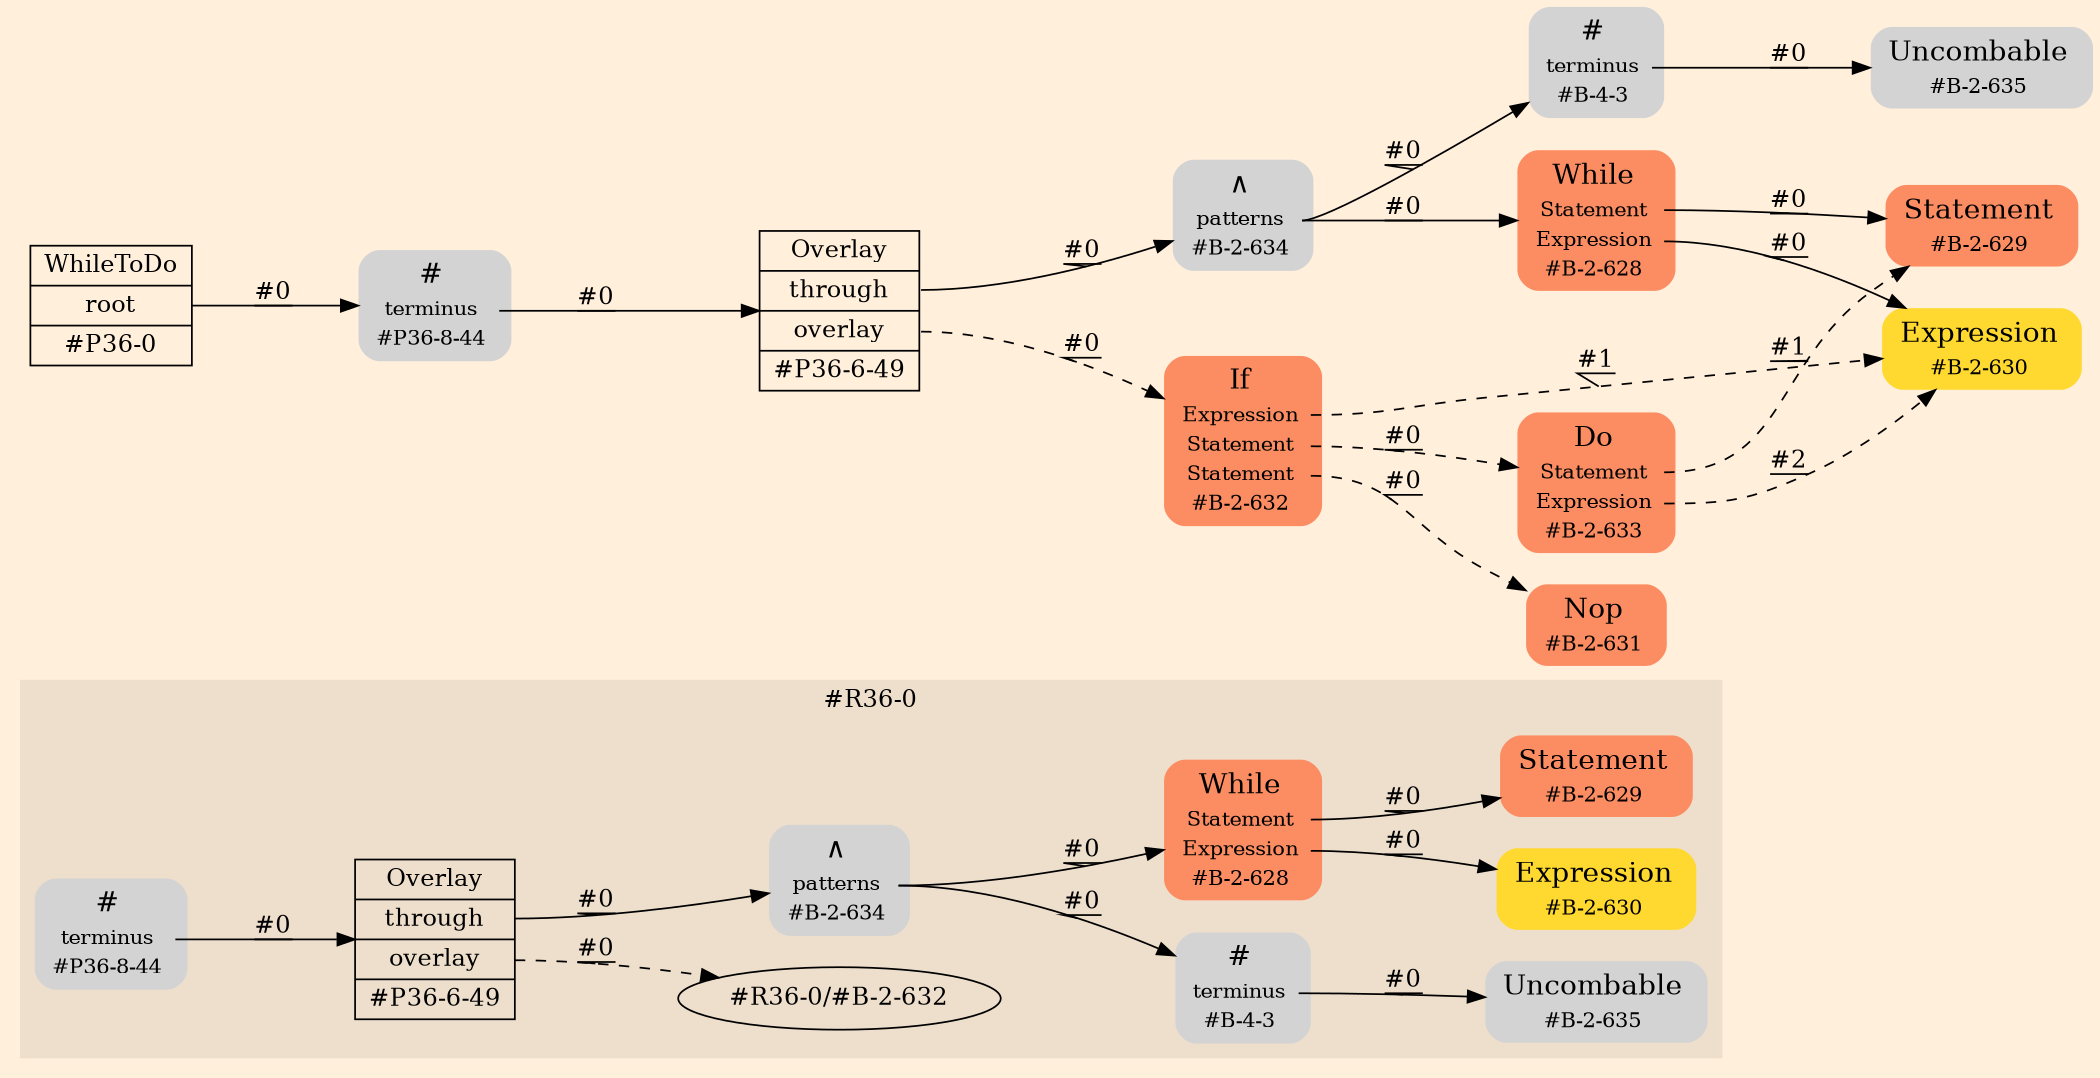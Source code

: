 digraph Inferno {
graph [
rankdir = "LR"
ranksep = 1.0
size = "14,20"
bgcolor = antiquewhite1
color = black
fontcolor = black
];
node [
];
subgraph "cluster#R36-0" {
label = "#R36-0"
style = "filled"
color = antiquewhite2
"#R36-0/#B-2-635" [
shape = "plaintext"
label = <<TABLE BORDER="0" CELLBORDER="0" CELLSPACING="0">
 <TR>
  <TD><FONT POINT-SIZE="16.0">Uncombable</FONT></TD>
  <TD></TD>
 </TR>
 <TR>
  <TD>#B-2-635</TD>
  <TD PORT="port0"></TD>
 </TR>
</TABLE>>
style = "rounded,filled"
fontsize = "12"
];
"#R36-0/#B-4-3" [
shape = "plaintext"
label = <<TABLE BORDER="0" CELLBORDER="0" CELLSPACING="0">
 <TR>
  <TD><FONT POINT-SIZE="16.0">#</FONT></TD>
  <TD></TD>
 </TR>
 <TR>
  <TD>terminus</TD>
  <TD PORT="port0"></TD>
 </TR>
 <TR>
  <TD>#B-4-3</TD>
  <TD PORT="port1"></TD>
 </TR>
</TABLE>>
style = "rounded,filled"
fontsize = "12"
];
"#R36-0/#P36-8-44" [
shape = "plaintext"
label = <<TABLE BORDER="0" CELLBORDER="0" CELLSPACING="0">
 <TR>
  <TD><FONT POINT-SIZE="16.0">#</FONT></TD>
  <TD></TD>
 </TR>
 <TR>
  <TD>terminus</TD>
  <TD PORT="port0"></TD>
 </TR>
 <TR>
  <TD>#P36-8-44</TD>
  <TD PORT="port1"></TD>
 </TR>
</TABLE>>
style = "rounded,filled"
fontsize = "12"
];
"#R36-0/#P36-6-49" [
shape = "record"
fillcolor = antiquewhite2
label = "<fixed> Overlay | <port0> through | <port1> overlay | <port2> #P36-6-49"
style = "filled"
fontsize = "14"
color = black
fontcolor = black
];
"#R36-0/#B-2-630" [
shape = "plaintext"
fillcolor = "/set28/6"
label = <<TABLE BORDER="0" CELLBORDER="0" CELLSPACING="0">
 <TR>
  <TD><FONT POINT-SIZE="16.0">Expression</FONT></TD>
  <TD></TD>
 </TR>
 <TR>
  <TD>#B-2-630</TD>
  <TD PORT="port0"></TD>
 </TR>
</TABLE>>
style = "rounded,filled"
fontsize = "12"
];
"#R36-0/#B-2-634" [
shape = "plaintext"
label = <<TABLE BORDER="0" CELLBORDER="0" CELLSPACING="0">
 <TR>
  <TD><FONT POINT-SIZE="16.0">∧</FONT></TD>
  <TD></TD>
 </TR>
 <TR>
  <TD>patterns</TD>
  <TD PORT="port0"></TD>
 </TR>
 <TR>
  <TD>#B-2-634</TD>
  <TD PORT="port1"></TD>
 </TR>
</TABLE>>
style = "rounded,filled"
fontsize = "12"
];
"#R36-0/#B-2-629" [
shape = "plaintext"
fillcolor = "/set28/2"
label = <<TABLE BORDER="0" CELLBORDER="0" CELLSPACING="0">
 <TR>
  <TD><FONT POINT-SIZE="16.0">Statement</FONT></TD>
  <TD></TD>
 </TR>
 <TR>
  <TD>#B-2-629</TD>
  <TD PORT="port0"></TD>
 </TR>
</TABLE>>
style = "rounded,filled"
fontsize = "12"
];
"#R36-0/#B-2-628" [
shape = "plaintext"
fillcolor = "/set28/2"
label = <<TABLE BORDER="0" CELLBORDER="0" CELLSPACING="0">
 <TR>
  <TD><FONT POINT-SIZE="16.0">While</FONT></TD>
  <TD></TD>
 </TR>
 <TR>
  <TD>Statement</TD>
  <TD PORT="port0"></TD>
 </TR>
 <TR>
  <TD>Expression</TD>
  <TD PORT="port1"></TD>
 </TR>
 <TR>
  <TD>#B-2-628</TD>
  <TD PORT="port2"></TD>
 </TR>
</TABLE>>
style = "rounded,filled"
fontsize = "12"
];
"#R36-0/#B-4-3":port0 -> "#R36-0/#B-2-635" [style="solid"
label = "#0"
decorate = true
color = black
fontcolor = black
];
"#R36-0/#P36-8-44":port0 -> "#R36-0/#P36-6-49" [style="solid"
label = "#0"
decorate = true
color = black
fontcolor = black
];
"#R36-0/#P36-6-49":port0 -> "#R36-0/#B-2-634" [style="solid"
label = "#0"
decorate = true
color = black
fontcolor = black
];
"#R36-0/#P36-6-49":port1 -> "#R36-0/#B-2-632" [style="dashed"
label = "#0"
decorate = true
color = black
fontcolor = black
];
"#R36-0/#B-2-634":port0 -> "#R36-0/#B-2-628" [style="solid"
label = "#0"
decorate = true
color = black
fontcolor = black
];
"#R36-0/#B-2-634":port0 -> "#R36-0/#B-4-3" [style="solid"
label = "#0"
decorate = true
color = black
fontcolor = black
];
"#R36-0/#B-2-628":port0 -> "#R36-0/#B-2-629" [style="solid"
label = "#0"
decorate = true
color = black
fontcolor = black
];
"#R36-0/#B-2-628":port1 -> "#R36-0/#B-2-630" [style="solid"
label = "#0"
decorate = true
color = black
fontcolor = black
];
}
"CR#P36-0" [
shape = "record"
fillcolor = antiquewhite1
label = "<fixed> WhileToDo | <port0> root | <port1> #P36-0"
style = "filled"
fontsize = "14"
color = black
fontcolor = black
];
"#P36-8-44" [
shape = "plaintext"
label = <<TABLE BORDER="0" CELLBORDER="0" CELLSPACING="0">
 <TR>
  <TD><FONT POINT-SIZE="16.0">#</FONT></TD>
  <TD></TD>
 </TR>
 <TR>
  <TD>terminus</TD>
  <TD PORT="port0"></TD>
 </TR>
 <TR>
  <TD>#P36-8-44</TD>
  <TD PORT="port1"></TD>
 </TR>
</TABLE>>
style = "rounded,filled"
fontsize = "12"
];
"#P36-6-49" [
shape = "record"
fillcolor = antiquewhite1
label = "<fixed> Overlay | <port0> through | <port1> overlay | <port2> #P36-6-49"
style = "filled"
fontsize = "14"
color = black
fontcolor = black
];
"#B-2-634" [
shape = "plaintext"
label = <<TABLE BORDER="0" CELLBORDER="0" CELLSPACING="0">
 <TR>
  <TD><FONT POINT-SIZE="16.0">∧</FONT></TD>
  <TD></TD>
 </TR>
 <TR>
  <TD>patterns</TD>
  <TD PORT="port0"></TD>
 </TR>
 <TR>
  <TD>#B-2-634</TD>
  <TD PORT="port1"></TD>
 </TR>
</TABLE>>
style = "rounded,filled"
fontsize = "12"
];
"#B-2-628" [
shape = "plaintext"
fillcolor = "/set28/2"
label = <<TABLE BORDER="0" CELLBORDER="0" CELLSPACING="0">
 <TR>
  <TD><FONT POINT-SIZE="16.0">While</FONT></TD>
  <TD></TD>
 </TR>
 <TR>
  <TD>Statement</TD>
  <TD PORT="port0"></TD>
 </TR>
 <TR>
  <TD>Expression</TD>
  <TD PORT="port1"></TD>
 </TR>
 <TR>
  <TD>#B-2-628</TD>
  <TD PORT="port2"></TD>
 </TR>
</TABLE>>
style = "rounded,filled"
fontsize = "12"
];
"#B-2-629" [
shape = "plaintext"
fillcolor = "/set28/2"
label = <<TABLE BORDER="0" CELLBORDER="0" CELLSPACING="0">
 <TR>
  <TD><FONT POINT-SIZE="16.0">Statement</FONT></TD>
  <TD></TD>
 </TR>
 <TR>
  <TD>#B-2-629</TD>
  <TD PORT="port0"></TD>
 </TR>
</TABLE>>
style = "rounded,filled"
fontsize = "12"
];
"#B-2-630" [
shape = "plaintext"
fillcolor = "/set28/6"
label = <<TABLE BORDER="0" CELLBORDER="0" CELLSPACING="0">
 <TR>
  <TD><FONT POINT-SIZE="16.0">Expression</FONT></TD>
  <TD></TD>
 </TR>
 <TR>
  <TD>#B-2-630</TD>
  <TD PORT="port0"></TD>
 </TR>
</TABLE>>
style = "rounded,filled"
fontsize = "12"
];
"#B-4-3" [
shape = "plaintext"
label = <<TABLE BORDER="0" CELLBORDER="0" CELLSPACING="0">
 <TR>
  <TD><FONT POINT-SIZE="16.0">#</FONT></TD>
  <TD></TD>
 </TR>
 <TR>
  <TD>terminus</TD>
  <TD PORT="port0"></TD>
 </TR>
 <TR>
  <TD>#B-4-3</TD>
  <TD PORT="port1"></TD>
 </TR>
</TABLE>>
style = "rounded,filled"
fontsize = "12"
];
"#B-2-635" [
shape = "plaintext"
label = <<TABLE BORDER="0" CELLBORDER="0" CELLSPACING="0">
 <TR>
  <TD><FONT POINT-SIZE="16.0">Uncombable</FONT></TD>
  <TD></TD>
 </TR>
 <TR>
  <TD>#B-2-635</TD>
  <TD PORT="port0"></TD>
 </TR>
</TABLE>>
style = "rounded,filled"
fontsize = "12"
];
"#B-2-632" [
shape = "plaintext"
fillcolor = "/set28/2"
label = <<TABLE BORDER="0" CELLBORDER="0" CELLSPACING="0">
 <TR>
  <TD><FONT POINT-SIZE="16.0">If</FONT></TD>
  <TD></TD>
 </TR>
 <TR>
  <TD>Expression</TD>
  <TD PORT="port0"></TD>
 </TR>
 <TR>
  <TD>Statement</TD>
  <TD PORT="port1"></TD>
 </TR>
 <TR>
  <TD>Statement</TD>
  <TD PORT="port2"></TD>
 </TR>
 <TR>
  <TD>#B-2-632</TD>
  <TD PORT="port3"></TD>
 </TR>
</TABLE>>
style = "rounded,filled"
fontsize = "12"
];
"#B-2-633" [
shape = "plaintext"
fillcolor = "/set28/2"
label = <<TABLE BORDER="0" CELLBORDER="0" CELLSPACING="0">
 <TR>
  <TD><FONT POINT-SIZE="16.0">Do</FONT></TD>
  <TD></TD>
 </TR>
 <TR>
  <TD>Statement</TD>
  <TD PORT="port0"></TD>
 </TR>
 <TR>
  <TD>Expression</TD>
  <TD PORT="port1"></TD>
 </TR>
 <TR>
  <TD>#B-2-633</TD>
  <TD PORT="port2"></TD>
 </TR>
</TABLE>>
style = "rounded,filled"
fontsize = "12"
];
"#B-2-631" [
shape = "plaintext"
fillcolor = "/set28/2"
label = <<TABLE BORDER="0" CELLBORDER="0" CELLSPACING="0">
 <TR>
  <TD><FONT POINT-SIZE="16.0">Nop</FONT></TD>
  <TD></TD>
 </TR>
 <TR>
  <TD>#B-2-631</TD>
  <TD PORT="port0"></TD>
 </TR>
</TABLE>>
style = "rounded,filled"
fontsize = "12"
];
"CR#P36-0":port0 -> "#P36-8-44" [style="solid"
label = "#0"
decorate = true
color = black
fontcolor = black
];
"#P36-8-44":port0 -> "#P36-6-49" [style="solid"
label = "#0"
decorate = true
color = black
fontcolor = black
];
"#P36-6-49":port0 -> "#B-2-634" [style="solid"
label = "#0"
decorate = true
color = black
fontcolor = black
];
"#P36-6-49":port1 -> "#B-2-632" [style="dashed"
label = "#0"
decorate = true
color = black
fontcolor = black
];
"#B-2-634":port0 -> "#B-2-628" [style="solid"
label = "#0"
decorate = true
color = black
fontcolor = black
];
"#B-2-634":port0 -> "#B-4-3" [style="solid"
label = "#0"
decorate = true
color = black
fontcolor = black
];
"#B-2-628":port0 -> "#B-2-629" [style="solid"
label = "#0"
decorate = true
color = black
fontcolor = black
];
"#B-2-628":port1 -> "#B-2-630" [style="solid"
label = "#0"
decorate = true
color = black
fontcolor = black
];
"#B-4-3":port0 -> "#B-2-635" [style="solid"
label = "#0"
decorate = true
color = black
fontcolor = black
];
"#B-2-632":port0 -> "#B-2-630" [style="dashed"
label = "#1"
decorate = true
color = black
fontcolor = black
];
"#B-2-632":port1 -> "#B-2-633" [style="dashed"
label = "#0"
decorate = true
color = black
fontcolor = black
];
"#B-2-632":port2 -> "#B-2-631" [style="dashed"
label = "#0"
decorate = true
color = black
fontcolor = black
];
"#B-2-633":port0 -> "#B-2-629" [style="dashed"
label = "#1"
decorate = true
color = black
fontcolor = black
];
"#B-2-633":port1 -> "#B-2-630" [style="dashed"
label = "#2"
decorate = true
color = black
fontcolor = black
];
}
